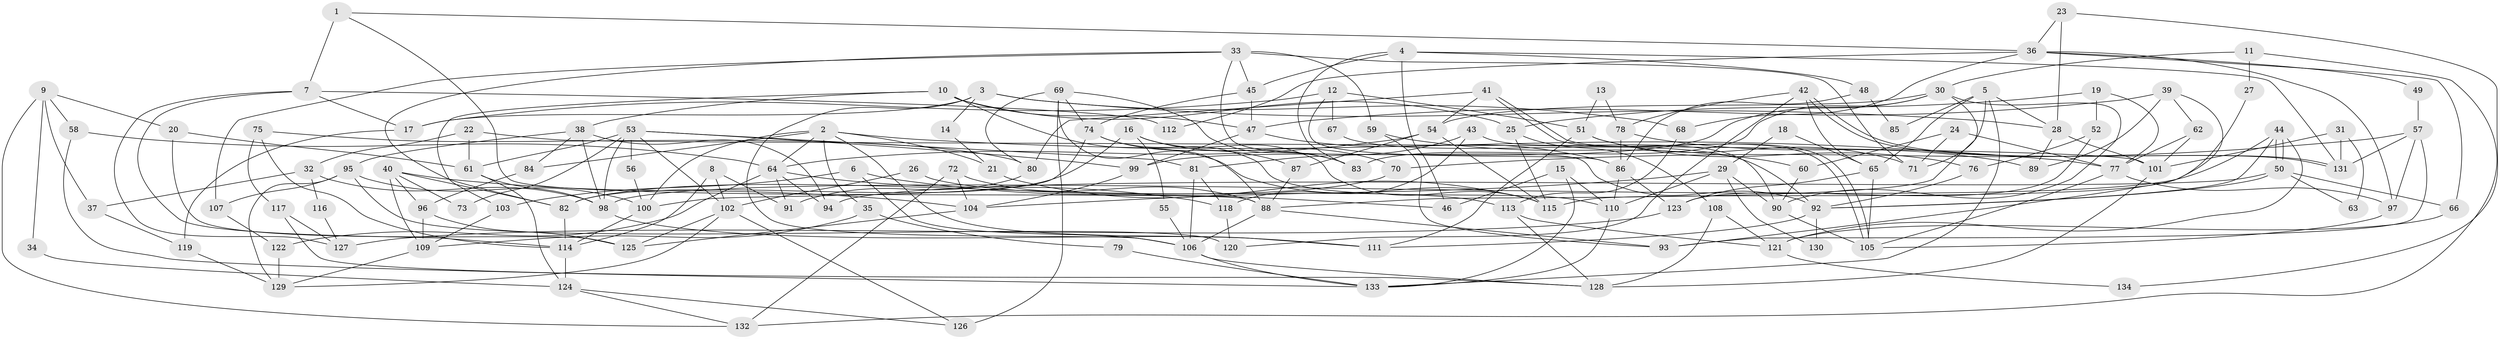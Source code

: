 // coarse degree distribution, {7: 0.18518518518518517, 3: 0.18518518518518517, 6: 0.14814814814814814, 5: 0.2222222222222222, 11: 0.018518518518518517, 4: 0.09259259259259259, 9: 0.07407407407407407, 8: 0.018518518518518517, 13: 0.018518518518518517, 14: 0.018518518518518517, 10: 0.018518518518518517}
// Generated by graph-tools (version 1.1) at 2025/37/03/04/25 23:37:12]
// undirected, 134 vertices, 268 edges
graph export_dot {
  node [color=gray90,style=filled];
  1;
  2;
  3;
  4;
  5;
  6;
  7;
  8;
  9;
  10;
  11;
  12;
  13;
  14;
  15;
  16;
  17;
  18;
  19;
  20;
  21;
  22;
  23;
  24;
  25;
  26;
  27;
  28;
  29;
  30;
  31;
  32;
  33;
  34;
  35;
  36;
  37;
  38;
  39;
  40;
  41;
  42;
  43;
  44;
  45;
  46;
  47;
  48;
  49;
  50;
  51;
  52;
  53;
  54;
  55;
  56;
  57;
  58;
  59;
  60;
  61;
  62;
  63;
  64;
  65;
  66;
  67;
  68;
  69;
  70;
  71;
  72;
  73;
  74;
  75;
  76;
  77;
  78;
  79;
  80;
  81;
  82;
  83;
  84;
  85;
  86;
  87;
  88;
  89;
  90;
  91;
  92;
  93;
  94;
  95;
  96;
  97;
  98;
  99;
  100;
  101;
  102;
  103;
  104;
  105;
  106;
  107;
  108;
  109;
  110;
  111;
  112;
  113;
  114;
  115;
  116;
  117;
  118;
  119;
  120;
  121;
  122;
  123;
  124;
  125;
  126;
  127;
  128;
  129;
  130;
  131;
  132;
  133;
  134;
  1 -- 36;
  1 -- 88;
  1 -- 7;
  2 -- 111;
  2 -- 64;
  2 -- 21;
  2 -- 35;
  2 -- 77;
  2 -- 84;
  2 -- 100;
  3 -- 28;
  3 -- 17;
  3 -- 14;
  3 -- 68;
  3 -- 106;
  4 -- 45;
  4 -- 131;
  4 -- 46;
  4 -- 48;
  4 -- 83;
  5 -- 133;
  5 -- 28;
  5 -- 65;
  5 -- 71;
  5 -- 85;
  6 -- 106;
  6 -- 46;
  6 -- 103;
  7 -- 114;
  7 -- 17;
  7 -- 112;
  7 -- 127;
  8 -- 102;
  8 -- 114;
  8 -- 91;
  9 -- 58;
  9 -- 37;
  9 -- 20;
  9 -- 34;
  9 -- 132;
  10 -- 115;
  10 -- 38;
  10 -- 25;
  10 -- 47;
  10 -- 103;
  11 -- 132;
  11 -- 30;
  11 -- 27;
  12 -- 51;
  12 -- 86;
  12 -- 17;
  12 -- 67;
  13 -- 78;
  13 -- 51;
  14 -- 21;
  15 -- 133;
  15 -- 110;
  15 -- 46;
  16 -- 82;
  16 -- 83;
  16 -- 55;
  16 -- 70;
  16 -- 115;
  17 -- 119;
  18 -- 65;
  18 -- 29;
  19 -- 25;
  19 -- 77;
  19 -- 52;
  20 -- 61;
  20 -- 125;
  21 -- 115;
  22 -- 61;
  22 -- 101;
  22 -- 32;
  23 -- 36;
  23 -- 28;
  23 -- 134;
  24 -- 60;
  24 -- 77;
  24 -- 71;
  25 -- 115;
  25 -- 108;
  26 -- 113;
  26 -- 102;
  27 -- 115;
  28 -- 101;
  28 -- 89;
  29 -- 90;
  29 -- 104;
  29 -- 110;
  29 -- 130;
  30 -- 99;
  30 -- 54;
  30 -- 83;
  30 -- 88;
  30 -- 90;
  31 -- 131;
  31 -- 101;
  31 -- 63;
  32 -- 98;
  32 -- 37;
  32 -- 116;
  33 -- 45;
  33 -- 71;
  33 -- 59;
  33 -- 82;
  33 -- 92;
  33 -- 107;
  34 -- 124;
  35 -- 109;
  35 -- 79;
  36 -- 97;
  36 -- 66;
  36 -- 49;
  36 -- 68;
  36 -- 112;
  37 -- 119;
  38 -- 95;
  38 -- 98;
  38 -- 84;
  38 -- 94;
  39 -- 47;
  39 -- 93;
  39 -- 62;
  39 -- 89;
  40 -- 104;
  40 -- 109;
  40 -- 73;
  40 -- 82;
  40 -- 96;
  41 -- 80;
  41 -- 105;
  41 -- 105;
  41 -- 54;
  42 -- 65;
  42 -- 131;
  42 -- 131;
  42 -- 78;
  42 -- 120;
  43 -- 81;
  43 -- 118;
  43 -- 90;
  44 -- 98;
  44 -- 50;
  44 -- 50;
  44 -- 92;
  44 -- 121;
  45 -- 74;
  45 -- 47;
  47 -- 86;
  47 -- 99;
  48 -- 86;
  48 -- 85;
  49 -- 57;
  50 -- 92;
  50 -- 63;
  50 -- 66;
  50 -- 94;
  51 -- 71;
  51 -- 76;
  51 -- 111;
  52 -- 123;
  52 -- 76;
  53 -- 61;
  53 -- 81;
  53 -- 56;
  53 -- 73;
  53 -- 98;
  53 -- 99;
  53 -- 102;
  54 -- 64;
  54 -- 87;
  54 -- 115;
  55 -- 106;
  56 -- 100;
  57 -- 70;
  57 -- 97;
  57 -- 93;
  57 -- 131;
  58 -- 64;
  58 -- 133;
  59 -- 93;
  59 -- 60;
  60 -- 90;
  61 -- 124;
  61 -- 98;
  62 -- 77;
  62 -- 101;
  64 -- 122;
  64 -- 94;
  64 -- 91;
  64 -- 118;
  65 -- 105;
  65 -- 123;
  66 -- 121;
  67 -- 92;
  68 -- 113;
  69 -- 83;
  69 -- 88;
  69 -- 74;
  69 -- 80;
  69 -- 126;
  70 -- 82;
  72 -- 88;
  72 -- 104;
  72 -- 132;
  74 -- 100;
  74 -- 87;
  74 -- 110;
  75 -- 80;
  75 -- 114;
  75 -- 117;
  76 -- 92;
  77 -- 105;
  77 -- 97;
  78 -- 86;
  78 -- 89;
  79 -- 133;
  80 -- 91;
  81 -- 118;
  81 -- 106;
  82 -- 114;
  84 -- 96;
  86 -- 123;
  86 -- 110;
  87 -- 88;
  88 -- 93;
  88 -- 106;
  90 -- 105;
  92 -- 111;
  92 -- 130;
  95 -- 100;
  95 -- 129;
  95 -- 107;
  95 -- 120;
  96 -- 109;
  96 -- 125;
  97 -- 105;
  98 -- 111;
  99 -- 104;
  100 -- 114;
  101 -- 128;
  102 -- 125;
  102 -- 126;
  102 -- 129;
  103 -- 109;
  104 -- 125;
  106 -- 128;
  106 -- 133;
  107 -- 122;
  108 -- 121;
  108 -- 128;
  109 -- 129;
  110 -- 133;
  113 -- 128;
  113 -- 121;
  114 -- 124;
  116 -- 127;
  117 -- 128;
  117 -- 127;
  118 -- 120;
  119 -- 129;
  121 -- 134;
  122 -- 129;
  123 -- 127;
  124 -- 126;
  124 -- 132;
}

